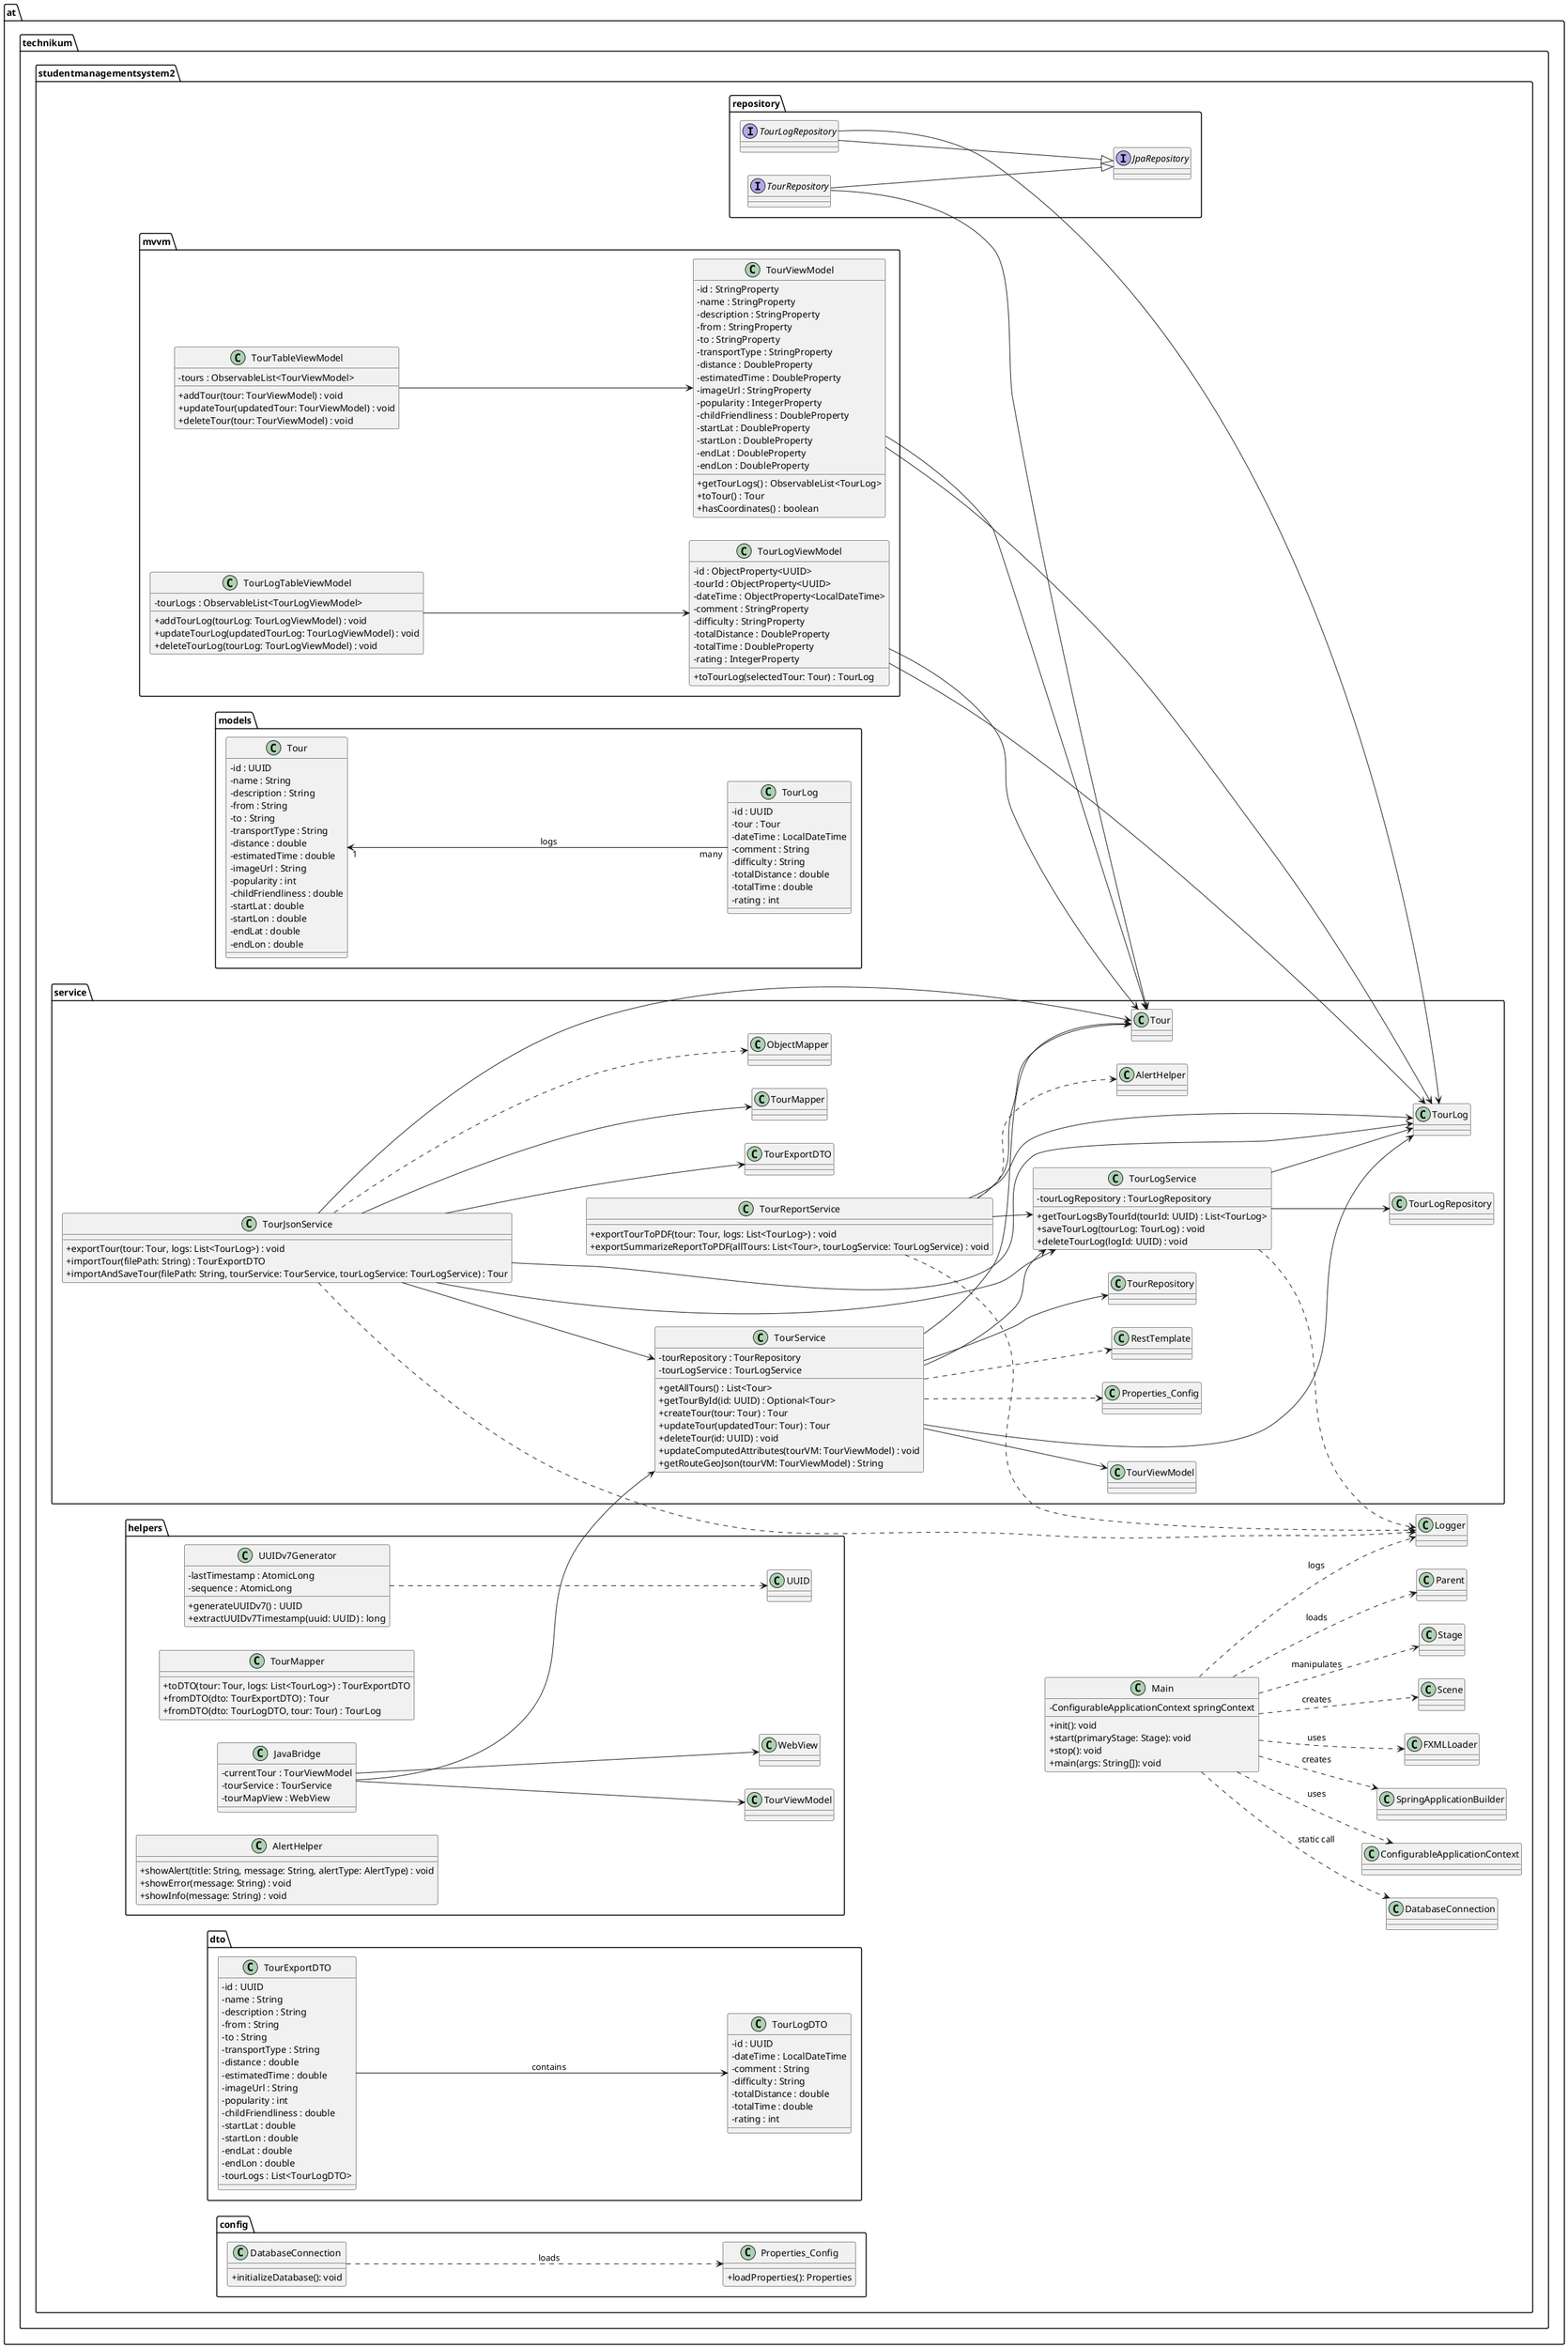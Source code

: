 @startuml
skinparam classAttributeIconSize 0
left to right direction

package at.technikum.studentmanagementsystem2 {

    class Main {
        - ConfigurableApplicationContext springContext
        + init(): void
        + start(primaryStage: Stage): void
        + stop(): void
        + main(args: String[]): void
    }

    Main ..> ConfigurableApplicationContext : uses
    Main ..> SpringApplicationBuilder : creates
    Main ..> FXMLLoader : uses
    Main ..> Scene : creates
    Main ..> Stage : manipulates
    Main ..> Parent : loads
    Main ..> DatabaseConnection : static call
    Main ..> Logger : logs
}

package at.technikum.studentmanagementsystem2.service {

    class TourService {
        - tourRepository : TourRepository
        - tourLogService : TourLogService
        + getAllTours() : List<Tour>
        + getTourById(id: UUID) : Optional<Tour>
        + createTour(tour: Tour) : Tour
        + updateTour(updatedTour: Tour) : Tour
        + deleteTour(id: UUID) : void
        + updateComputedAttributes(tourVM: TourViewModel) : void
        + getRouteGeoJson(tourVM: TourViewModel) : String
    }

    class TourReportService {
        + exportTourToPDF(tour: Tour, logs: List<TourLog>) : void
        + exportSummarizeReportToPDF(allTours: List<Tour>, tourLogService: TourLogService) : void
    }

    class TourLogService {
        - tourLogRepository : TourLogRepository
        + getTourLogsByTourId(tourId: UUID) : List<TourLog>
        + saveTourLog(tourLog: TourLog) : void
        + deleteTourLog(logId: UUID) : void
    }

    class TourJsonService {
        + exportTour(tour: Tour, logs: List<TourLog>) : void
        + importTour(filePath: String) : TourExportDTO
        + importAndSaveTour(filePath: String, tourService: TourService, tourLogService: TourLogService) : Tour
    }

    TourService --> TourRepository
    TourService --> TourLogService
    TourService --> TourViewModel
    TourService --> Tour
    TourService --> TourLog
    TourService ..> Properties_Config
    TourService ..> RestTemplate

    TourReportService --> Tour
    TourReportService --> TourLog
    TourReportService --> TourLogService
    TourReportService ..> AlertHelper
    TourReportService ..> Logger

    TourLogService --> TourLogRepository
    TourLogService --> TourLog
    TourLogService ..> Logger

    TourJsonService --> Tour
    TourJsonService --> TourLog
    TourJsonService --> TourExportDTO
    TourJsonService --> TourMapper
    TourJsonService --> TourService
    TourJsonService --> TourLogService
    TourJsonService ..> Logger
    TourJsonService ..> ObjectMapper
}

package at.technikum.studentmanagementsystem2.repository {
    interface TourRepository
    interface TourLogRepository
    interface JpaRepository

    TourRepository --|> JpaRepository
    TourRepository --> Tour

    TourLogRepository --|> JpaRepository
    TourLogRepository --> TourLog
}

package at.technikum.studentmanagementsystem2.mvvm {

    class TourViewModel {
        - id : StringProperty
        - name : StringProperty
        - description : StringProperty
        - from : StringProperty
        - to : StringProperty
        - transportType : StringProperty
        - distance : DoubleProperty
        - estimatedTime : DoubleProperty
        - imageUrl : StringProperty
        - popularity : IntegerProperty
        - childFriendliness : DoubleProperty
        - startLat : DoubleProperty
        - startLon : DoubleProperty
        - endLat : DoubleProperty
        - endLon : DoubleProperty
        + getTourLogs() : ObservableList<TourLog>
        + toTour() : Tour
        + hasCoordinates() : boolean
    }

    class TourTableViewModel {
        - tours : ObservableList<TourViewModel>
        + addTour(tour: TourViewModel) : void
        + updateTour(updatedTour: TourViewModel) : void
        + deleteTour(tour: TourViewModel) : void
    }

    class TourLogViewModel {
        - id : ObjectProperty<UUID>
        - tourId : ObjectProperty<UUID>
        - dateTime : ObjectProperty<LocalDateTime>
        - comment : StringProperty
        - difficulty : StringProperty
        - totalDistance : DoubleProperty
        - totalTime : DoubleProperty
        - rating : IntegerProperty
        + toTourLog(selectedTour: Tour) : TourLog
    }

    class TourLogTableViewModel {
        - tourLogs : ObservableList<TourLogViewModel>
        + addTourLog(tourLog: TourLogViewModel) : void
        + updateTourLog(updatedTourLog: TourLogViewModel) : void
        + deleteTourLog(tourLog: TourLogViewModel) : void
    }

    TourViewModel --> Tour
    TourViewModel --> TourLog
    TourTableViewModel --> TourViewModel
    TourLogViewModel --> TourLog
    TourLogViewModel --> Tour
    TourLogTableViewModel --> TourLogViewModel
}

package at.technikum.studentmanagementsystem2.models {

    class Tour {
        - id : UUID
        - name : String
        - description : String
        - from : String
        - to : String
        - transportType : String
        - distance : double
        - estimatedTime : double
        - imageUrl : String
        - popularity : int
        - childFriendliness : double
        - startLat : double
        - startLon : double
        - endLat : double
        - endLon : double
    }

    class TourLog {
        - id : UUID
        - tour : Tour
        - dateTime : LocalDateTime
        - comment : String
        - difficulty : String
        - totalDistance : double
        - totalTime : double
        - rating : int
    }

    Tour "1" <-- "many" TourLog : logs
}

package at.technikum.studentmanagementsystem2.helpers {

    class UUIDv7Generator {
        - lastTimestamp : AtomicLong
        - sequence : AtomicLong
        + generateUUIDv7() : UUID
        + extractUUIDv7Timestamp(uuid: UUID) : long
    }

    class TourMapper {
        + toDTO(tour: Tour, logs: List<TourLog>) : TourExportDTO
        + fromDTO(dto: TourExportDTO) : Tour
        + fromDTO(dto: TourLogDTO, tour: Tour) : TourLog
    }

    class JavaBridge {
        - currentTour : TourViewModel
        - tourService : TourService
        - tourMapView : WebView
    }

    class AlertHelper {
        + showAlert(title: String, message: String, alertType: AlertType) : void
        + showError(message: String) : void
        + showInfo(message: String) : void
    }

    UUIDv7Generator ..> UUID
    JavaBridge --> TourViewModel
    JavaBridge --> TourService
    JavaBridge --> WebView
}

package at.technikum.studentmanagementsystem2.dto {

    class TourExportDTO {
        - id : UUID
        - name : String
        - description : String
        - from : String
        - to : String
        - transportType : String
        - distance : double
        - estimatedTime : double
        - imageUrl : String
        - popularity : int
        - childFriendliness : double
        - startLat : double
        - startLon : double
        - endLat : double
        - endLon : double
        - tourLogs : List<TourLogDTO>
    }

    class TourLogDTO {
        - id : UUID
        - dateTime : LocalDateTime
        - comment : String
        - difficulty : String
        - totalDistance : double
        - totalTime : double
        - rating : int
    }

    TourExportDTO --> TourLogDTO : contains
}

package at.technikum.studentmanagementsystem2.config {

    class Properties_Config {
        + loadProperties(): Properties
    }

    class DatabaseConnection {
        + initializeDatabase(): void
    }

    DatabaseConnection ..> Properties_Config : loads
}

@enduml
